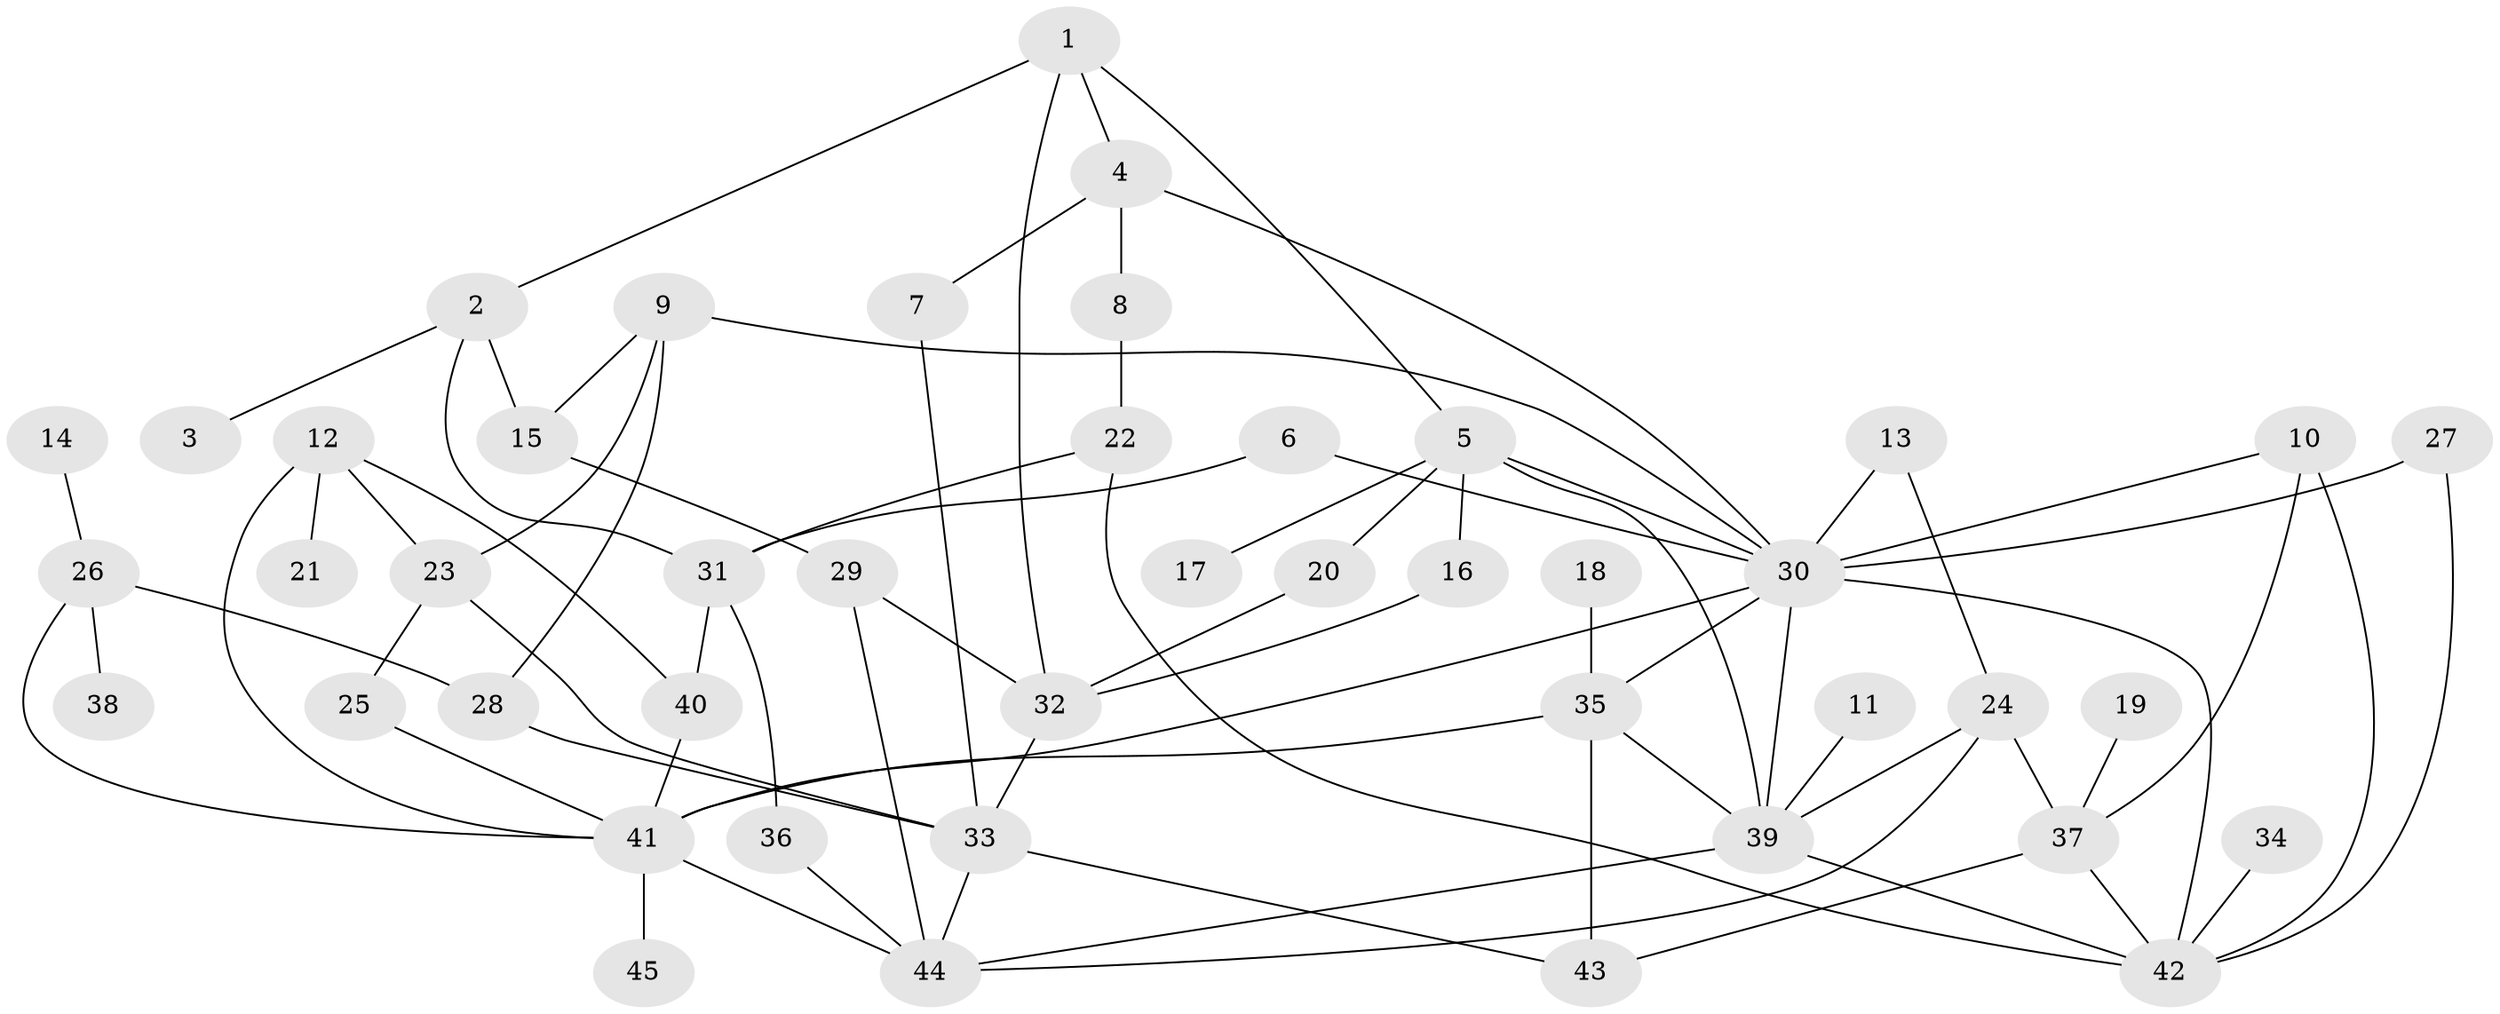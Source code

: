 // original degree distribution, {4: 0.12359550561797752, 3: 0.23595505617977527, 8: 0.011235955056179775, 7: 0.033707865168539325, 2: 0.2808988764044944, 5: 0.06741573033707865, 1: 0.2247191011235955, 10: 0.011235955056179775, 6: 0.011235955056179775}
// Generated by graph-tools (version 1.1) at 2025/49/03/09/25 03:49:17]
// undirected, 45 vertices, 76 edges
graph export_dot {
graph [start="1"]
  node [color=gray90,style=filled];
  1;
  2;
  3;
  4;
  5;
  6;
  7;
  8;
  9;
  10;
  11;
  12;
  13;
  14;
  15;
  16;
  17;
  18;
  19;
  20;
  21;
  22;
  23;
  24;
  25;
  26;
  27;
  28;
  29;
  30;
  31;
  32;
  33;
  34;
  35;
  36;
  37;
  38;
  39;
  40;
  41;
  42;
  43;
  44;
  45;
  1 -- 2 [weight=1.0];
  1 -- 4 [weight=1.0];
  1 -- 5 [weight=1.0];
  1 -- 32 [weight=1.0];
  2 -- 3 [weight=1.0];
  2 -- 15 [weight=1.0];
  2 -- 31 [weight=1.0];
  4 -- 7 [weight=1.0];
  4 -- 8 [weight=1.0];
  4 -- 30 [weight=2.0];
  5 -- 16 [weight=1.0];
  5 -- 17 [weight=1.0];
  5 -- 20 [weight=1.0];
  5 -- 30 [weight=2.0];
  5 -- 39 [weight=2.0];
  6 -- 30 [weight=1.0];
  6 -- 31 [weight=1.0];
  7 -- 33 [weight=1.0];
  8 -- 22 [weight=1.0];
  9 -- 15 [weight=1.0];
  9 -- 23 [weight=1.0];
  9 -- 28 [weight=1.0];
  9 -- 30 [weight=1.0];
  10 -- 30 [weight=1.0];
  10 -- 37 [weight=1.0];
  10 -- 42 [weight=2.0];
  11 -- 39 [weight=1.0];
  12 -- 21 [weight=1.0];
  12 -- 23 [weight=1.0];
  12 -- 40 [weight=1.0];
  12 -- 41 [weight=1.0];
  13 -- 24 [weight=1.0];
  13 -- 30 [weight=1.0];
  14 -- 26 [weight=1.0];
  15 -- 29 [weight=1.0];
  16 -- 32 [weight=1.0];
  18 -- 35 [weight=1.0];
  19 -- 37 [weight=1.0];
  20 -- 32 [weight=1.0];
  22 -- 31 [weight=1.0];
  22 -- 42 [weight=1.0];
  23 -- 25 [weight=1.0];
  23 -- 33 [weight=1.0];
  24 -- 37 [weight=1.0];
  24 -- 39 [weight=1.0];
  24 -- 44 [weight=1.0];
  25 -- 41 [weight=1.0];
  26 -- 28 [weight=1.0];
  26 -- 38 [weight=1.0];
  26 -- 41 [weight=1.0];
  27 -- 30 [weight=1.0];
  27 -- 42 [weight=1.0];
  28 -- 33 [weight=1.0];
  29 -- 32 [weight=1.0];
  29 -- 44 [weight=1.0];
  30 -- 35 [weight=1.0];
  30 -- 39 [weight=1.0];
  30 -- 41 [weight=1.0];
  30 -- 42 [weight=1.0];
  31 -- 36 [weight=1.0];
  31 -- 40 [weight=1.0];
  32 -- 33 [weight=1.0];
  33 -- 43 [weight=1.0];
  33 -- 44 [weight=1.0];
  34 -- 42 [weight=1.0];
  35 -- 39 [weight=1.0];
  35 -- 41 [weight=1.0];
  35 -- 43 [weight=1.0];
  36 -- 44 [weight=1.0];
  37 -- 42 [weight=1.0];
  37 -- 43 [weight=1.0];
  39 -- 42 [weight=2.0];
  39 -- 44 [weight=1.0];
  40 -- 41 [weight=1.0];
  41 -- 44 [weight=1.0];
  41 -- 45 [weight=1.0];
}
